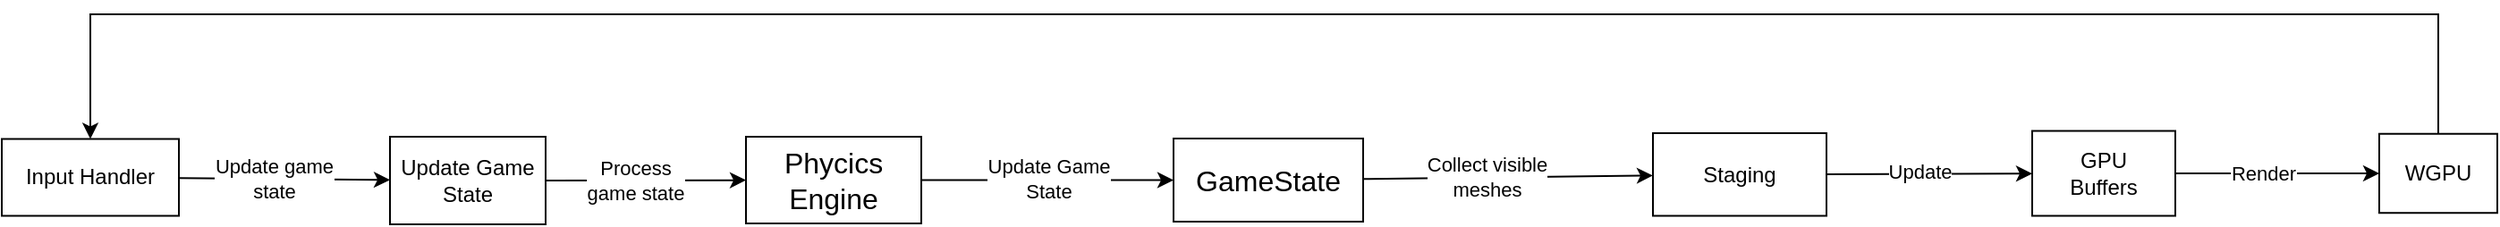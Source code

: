 <mxfile version="24.2.5" type="device" pages="2">
  <diagram name="Game Loop" id="3esBx3MiylTriN7ocXX8">
    <mxGraphModel dx="1303" dy="1230" grid="0" gridSize="10" guides="1" tooltips="1" connect="1" arrows="1" fold="1" page="0" pageScale="1" pageWidth="850" pageHeight="1100" math="0" shadow="0">
      <root>
        <mxCell id="0" />
        <mxCell id="1" parent="0" />
        <mxCell id="5RhlRhY_Nt4v1iWtN5Uq-1" value="&lt;font style=&quot;font-size: 16px;&quot;&gt;GameState&lt;/font&gt;" style="rounded=0;whiteSpace=wrap;html=1;" vertex="1" parent="1">
          <mxGeometry x="324" y="28.5" width="106" height="46.5" as="geometry" />
        </mxCell>
        <mxCell id="5RhlRhY_Nt4v1iWtN5Uq-2" value="GPU&lt;br&gt;Buffers" style="rounded=0;whiteSpace=wrap;html=1;" vertex="1" parent="1">
          <mxGeometry x="804" y="24.25" width="80" height="47.5" as="geometry" />
        </mxCell>
        <mxCell id="5RhlRhY_Nt4v1iWtN5Uq-31" style="edgeStyle=orthogonalEdgeStyle;rounded=0;orthogonalLoop=1;jettySize=auto;html=1;exitX=0.5;exitY=0;exitDx=0;exitDy=0;entryX=0.5;entryY=0;entryDx=0;entryDy=0;" edge="1" parent="1" source="5RhlRhY_Nt4v1iWtN5Uq-3" target="5RhlRhY_Nt4v1iWtN5Uq-9">
          <mxGeometry relative="1" as="geometry">
            <Array as="points">
              <mxPoint x="1031" y="-41" />
              <mxPoint x="-282" y="-41" />
            </Array>
          </mxGeometry>
        </mxCell>
        <mxCell id="5RhlRhY_Nt4v1iWtN5Uq-3" value="WGPU" style="rounded=0;whiteSpace=wrap;html=1;" vertex="1" parent="1">
          <mxGeometry x="998" y="25.87" width="66" height="44.25" as="geometry" />
        </mxCell>
        <mxCell id="5RhlRhY_Nt4v1iWtN5Uq-5" value="" style="endArrow=classic;html=1;rounded=0;" edge="1" parent="1" source="5RhlRhY_Nt4v1iWtN5Uq-2" target="5RhlRhY_Nt4v1iWtN5Uq-3">
          <mxGeometry width="50" height="50" relative="1" as="geometry">
            <mxPoint x="305" y="401" as="sourcePoint" />
            <mxPoint x="355" y="351" as="targetPoint" />
          </mxGeometry>
        </mxCell>
        <mxCell id="5RhlRhY_Nt4v1iWtN5Uq-21" value="Render" style="edgeLabel;html=1;align=center;verticalAlign=middle;resizable=0;points=[];" vertex="1" connectable="0" parent="5RhlRhY_Nt4v1iWtN5Uq-5">
          <mxGeometry x="-0.067" y="-1" relative="1" as="geometry">
            <mxPoint x="-4" y="-1" as="offset" />
          </mxGeometry>
        </mxCell>
        <mxCell id="5RhlRhY_Nt4v1iWtN5Uq-9" value="&lt;div&gt;&lt;span style=&quot;background-color: initial;&quot;&gt;Input Handler&lt;/span&gt;&lt;br&gt;&lt;/div&gt;" style="rounded=0;whiteSpace=wrap;html=1;" vertex="1" parent="1">
          <mxGeometry x="-331" y="28.75" width="99" height="43" as="geometry" />
        </mxCell>
        <mxCell id="5RhlRhY_Nt4v1iWtN5Uq-15" value="Staging" style="whiteSpace=wrap;html=1;" vertex="1" parent="1">
          <mxGeometry x="592" y="25.5" width="97" height="46.25" as="geometry" />
        </mxCell>
        <mxCell id="5RhlRhY_Nt4v1iWtN5Uq-18" value="" style="endArrow=classic;html=1;rounded=0;" edge="1" parent="1" source="5RhlRhY_Nt4v1iWtN5Uq-15" target="5RhlRhY_Nt4v1iWtN5Uq-2">
          <mxGeometry width="50" height="50" relative="1" as="geometry">
            <mxPoint x="411" y="257" as="sourcePoint" />
            <mxPoint x="461" y="207" as="targetPoint" />
          </mxGeometry>
        </mxCell>
        <mxCell id="5RhlRhY_Nt4v1iWtN5Uq-20" value="Update" style="edgeLabel;html=1;align=center;verticalAlign=middle;resizable=0;points=[];" vertex="1" connectable="0" parent="5RhlRhY_Nt4v1iWtN5Uq-18">
          <mxGeometry x="-0.095" y="2" relative="1" as="geometry">
            <mxPoint as="offset" />
          </mxGeometry>
        </mxCell>
        <mxCell id="5RhlRhY_Nt4v1iWtN5Uq-19" value="" style="endArrow=classic;html=1;rounded=0;" edge="1" parent="1" source="5RhlRhY_Nt4v1iWtN5Uq-1" target="5RhlRhY_Nt4v1iWtN5Uq-15">
          <mxGeometry width="50" height="50" relative="1" as="geometry">
            <mxPoint x="615" y="-24" as="sourcePoint" />
            <mxPoint x="461" y="207" as="targetPoint" />
          </mxGeometry>
        </mxCell>
        <mxCell id="5RhlRhY_Nt4v1iWtN5Uq-30" value="Collect visible&lt;br&gt;meshes" style="edgeLabel;html=1;align=center;verticalAlign=middle;resizable=0;points=[];" vertex="1" connectable="0" parent="5RhlRhY_Nt4v1iWtN5Uq-19">
          <mxGeometry x="-0.56" relative="1" as="geometry">
            <mxPoint x="33" y="-1" as="offset" />
          </mxGeometry>
        </mxCell>
        <mxCell id="5RhlRhY_Nt4v1iWtN5Uq-22" value="" style="endArrow=classic;html=1;rounded=0;" edge="1" parent="1" source="5RhlRhY_Nt4v1iWtN5Uq-9" target="5RhlRhY_Nt4v1iWtN5Uq-25">
          <mxGeometry width="50" height="50" relative="1" as="geometry">
            <mxPoint x="581" y="144.5" as="sourcePoint" />
            <mxPoint x="-147" y="51.5" as="targetPoint" />
          </mxGeometry>
        </mxCell>
        <mxCell id="5RhlRhY_Nt4v1iWtN5Uq-23" value="Update game &lt;br&gt;state" style="edgeLabel;html=1;align=center;verticalAlign=middle;resizable=0;points=[];" vertex="1" connectable="0" parent="5RhlRhY_Nt4v1iWtN5Uq-22">
          <mxGeometry x="0.067" relative="1" as="geometry">
            <mxPoint x="-10" as="offset" />
          </mxGeometry>
        </mxCell>
        <mxCell id="5RhlRhY_Nt4v1iWtN5Uq-24" value="&lt;span style=&quot;font-size: 16px;&quot;&gt;Phycics&lt;/span&gt;&lt;div&gt;&lt;span style=&quot;font-size: 16px;&quot;&gt;Engine&lt;/span&gt;&lt;/div&gt;" style="rounded=0;whiteSpace=wrap;html=1;" vertex="1" parent="1">
          <mxGeometry x="85" y="27.5" width="98" height="48.5" as="geometry" />
        </mxCell>
        <mxCell id="5RhlRhY_Nt4v1iWtN5Uq-25" value="Update Game State" style="whiteSpace=wrap;html=1;" vertex="1" parent="1">
          <mxGeometry x="-114" y="27.5" width="87" height="49" as="geometry" />
        </mxCell>
        <mxCell id="5RhlRhY_Nt4v1iWtN5Uq-26" value="" style="endArrow=classic;html=1;rounded=0;" edge="1" parent="1" source="5RhlRhY_Nt4v1iWtN5Uq-25" target="5RhlRhY_Nt4v1iWtN5Uq-24">
          <mxGeometry width="50" height="50" relative="1" as="geometry">
            <mxPoint x="60" y="31" as="sourcePoint" />
            <mxPoint x="110" y="-19" as="targetPoint" />
            <Array as="points" />
          </mxGeometry>
        </mxCell>
        <mxCell id="5RhlRhY_Nt4v1iWtN5Uq-32" value="Process&lt;br&gt;game state" style="edgeLabel;html=1;align=center;verticalAlign=middle;resizable=0;points=[];" vertex="1" connectable="0" parent="5RhlRhY_Nt4v1iWtN5Uq-26">
          <mxGeometry x="-0.108" relative="1" as="geometry">
            <mxPoint as="offset" />
          </mxGeometry>
        </mxCell>
        <mxCell id="5RhlRhY_Nt4v1iWtN5Uq-27" value="" style="endArrow=classic;html=1;rounded=0;" edge="1" parent="1" source="5RhlRhY_Nt4v1iWtN5Uq-24" target="5RhlRhY_Nt4v1iWtN5Uq-1">
          <mxGeometry width="50" height="50" relative="1" as="geometry">
            <mxPoint x="7" y="28" as="sourcePoint" />
            <mxPoint x="57" y="-22" as="targetPoint" />
          </mxGeometry>
        </mxCell>
        <mxCell id="5RhlRhY_Nt4v1iWtN5Uq-28" value="Update Game&lt;br&gt;State" style="edgeLabel;html=1;align=center;verticalAlign=middle;resizable=0;points=[];" vertex="1" connectable="0" parent="5RhlRhY_Nt4v1iWtN5Uq-27">
          <mxGeometry x="-0.268" y="-1" relative="1" as="geometry">
            <mxPoint x="19" y="-2" as="offset" />
          </mxGeometry>
        </mxCell>
      </root>
    </mxGraphModel>
  </diagram>
  <diagram id="xWSdsE2uIlk46cagmQxe" name="Architecture">
    <mxGraphModel dx="1959" dy="1497" grid="0" gridSize="10" guides="1" tooltips="1" connect="1" arrows="1" fold="1" page="0" pageScale="1" pageWidth="850" pageHeight="1100" math="0" shadow="0">
      <root>
        <mxCell id="0" />
        <mxCell id="1" parent="0" />
        <mxCell id="LuiPVQ2kHAIDUi5gGHtN-1" value="Mouse&lt;br&gt;Senstivity" style="rounded=0;whiteSpace=wrap;html=1;" vertex="1" parent="1">
          <mxGeometry x="-623" y="-486" width="65" height="40.5" as="geometry" />
        </mxCell>
        <mxCell id="LuiPVQ2kHAIDUi5gGHtN-2" value="Game State" style="whiteSpace=wrap;html=1;" vertex="1" parent="1">
          <mxGeometry x="-716" y="-373" width="76" height="37" as="geometry" />
        </mxCell>
        <mxCell id="LuiPVQ2kHAIDUi5gGHtN-3" value="Renderer" style="whiteSpace=wrap;html=1;" vertex="1" parent="1">
          <mxGeometry x="-467" y="-310" width="67" height="30" as="geometry" />
        </mxCell>
        <mxCell id="LuiPVQ2kHAIDUi5gGHtN-4" value="Camera" style="whiteSpace=wrap;html=1;" vertex="1" parent="1">
          <mxGeometry x="-778" y="-528" width="55" height="24" as="geometry" />
        </mxCell>
        <mxCell id="Z93hOCOSrr8EOUs0kEAd-1" value="Players" style="rounded=0;whiteSpace=wrap;html=1;" vertex="1" parent="1">
          <mxGeometry x="-876" y="-489" width="54" height="28" as="geometry" />
        </mxCell>
        <mxCell id="Z93hOCOSrr8EOUs0kEAd-2" value="" style="endArrow=classic;html=1;rounded=0;" edge="1" parent="1" source="LuiPVQ2kHAIDUi5gGHtN-2" target="Z93hOCOSrr8EOUs0kEAd-1">
          <mxGeometry width="50" height="50" relative="1" as="geometry">
            <mxPoint x="-662" y="-398" as="sourcePoint" />
            <mxPoint x="-612" y="-448" as="targetPoint" />
          </mxGeometry>
        </mxCell>
        <mxCell id="Z93hOCOSrr8EOUs0kEAd-3" value="" style="endArrow=classic;html=1;rounded=0;" edge="1" parent="1" source="LuiPVQ2kHAIDUi5gGHtN-2" target="LuiPVQ2kHAIDUi5gGHtN-4">
          <mxGeometry width="50" height="50" relative="1" as="geometry">
            <mxPoint x="-795" y="-364" as="sourcePoint" />
            <mxPoint x="-745" y="-414" as="targetPoint" />
          </mxGeometry>
        </mxCell>
        <mxCell id="Z93hOCOSrr8EOUs0kEAd-4" value="GLTF&lt;br&gt;Assets" style="whiteSpace=wrap;html=1;" vertex="1" parent="1">
          <mxGeometry x="-904" y="-424" width="58" height="34" as="geometry" />
        </mxCell>
        <mxCell id="Z93hOCOSrr8EOUs0kEAd-5" value="" style="endArrow=classic;html=1;rounded=0;" edge="1" parent="1" source="LuiPVQ2kHAIDUi5gGHtN-2" target="Z93hOCOSrr8EOUs0kEAd-4">
          <mxGeometry width="50" height="50" relative="1" as="geometry">
            <mxPoint x="-795" y="-364" as="sourcePoint" />
            <mxPoint x="-745" y="-414" as="targetPoint" />
          </mxGeometry>
        </mxCell>
        <mxCell id="Z93hOCOSrr8EOUs0kEAd-7" value="Speed" style="whiteSpace=wrap;html=1;" vertex="1" parent="1">
          <mxGeometry x="-692" y="-555" width="54" height="29" as="geometry" />
        </mxCell>
        <mxCell id="Z93hOCOSrr8EOUs0kEAd-8" value="Last update" style="whiteSpace=wrap;html=1;" vertex="1" parent="1">
          <mxGeometry x="-910" y="-339" width="54" height="29" as="geometry" />
        </mxCell>
        <mxCell id="Z93hOCOSrr8EOUs0kEAd-9" value="" style="endArrow=classic;html=1;rounded=0;" edge="1" parent="1" source="LuiPVQ2kHAIDUi5gGHtN-2" target="Z93hOCOSrr8EOUs0kEAd-8">
          <mxGeometry width="50" height="50" relative="1" as="geometry">
            <mxPoint x="-797" y="-362" as="sourcePoint" />
            <mxPoint x="-747" y="-412" as="targetPoint" />
          </mxGeometry>
        </mxCell>
        <mxCell id="Z93hOCOSrr8EOUs0kEAd-10" value="" style="endArrow=classic;html=1;rounded=0;" edge="1" parent="1" source="LuiPVQ2kHAIDUi5gGHtN-2" target="Z93hOCOSrr8EOUs0kEAd-7">
          <mxGeometry width="50" height="50" relative="1" as="geometry">
            <mxPoint x="-797" y="-362" as="sourcePoint" />
            <mxPoint x="-747" y="-412" as="targetPoint" />
          </mxGeometry>
        </mxCell>
        <mxCell id="Z93hOCOSrr8EOUs0kEAd-12" value="" style="endArrow=classic;html=1;rounded=0;" edge="1" parent="1" source="LuiPVQ2kHAIDUi5gGHtN-2" target="LuiPVQ2kHAIDUi5gGHtN-1">
          <mxGeometry width="50" height="50" relative="1" as="geometry">
            <mxPoint x="-703" y="-333" as="sourcePoint" />
            <mxPoint x="-653" y="-383" as="targetPoint" />
          </mxGeometry>
        </mxCell>
        <mxCell id="W6wkmll6jMvTXv3pT3cO-1" value="Game&lt;br&gt;&lt;div&gt;Engine&lt;/div&gt;" style="whiteSpace=wrap;html=1;" vertex="1" parent="1">
          <mxGeometry x="-621" y="-280" width="61" height="41" as="geometry" />
        </mxCell>
        <mxCell id="W6wkmll6jMvTXv3pT3cO-2" value="" style="endArrow=classic;html=1;rounded=0;" edge="1" parent="1" source="W6wkmll6jMvTXv3pT3cO-1" target="LuiPVQ2kHAIDUi5gGHtN-2">
          <mxGeometry width="50" height="50" relative="1" as="geometry">
            <mxPoint x="-566" y="-303" as="sourcePoint" />
            <mxPoint x="-516" y="-353" as="targetPoint" />
          </mxGeometry>
        </mxCell>
        <mxCell id="W6wkmll6jMvTXv3pT3cO-3" value="" style="endArrow=classic;html=1;rounded=0;" edge="1" parent="1" source="W6wkmll6jMvTXv3pT3cO-1" target="LuiPVQ2kHAIDUi5gGHtN-3">
          <mxGeometry width="50" height="50" relative="1" as="geometry">
            <mxPoint x="-566" y="-303" as="sourcePoint" />
            <mxPoint x="-516" y="-353" as="targetPoint" />
          </mxGeometry>
        </mxCell>
        <mxCell id="IjWPlXw_dhWHJYVynhJu-1" value="WGPU" style="whiteSpace=wrap;html=1;" vertex="1" parent="1">
          <mxGeometry x="-407" y="-398" width="65" height="31" as="geometry" />
        </mxCell>
        <mxCell id="v2AQMiiW767Zbir0Rz4g-1" value="" style="endArrow=classic;html=1;rounded=0;" edge="1" parent="1" source="LuiPVQ2kHAIDUi5gGHtN-3" target="IjWPlXw_dhWHJYVynhJu-1">
          <mxGeometry width="50" height="50" relative="1" as="geometry">
            <mxPoint x="-428" y="-374" as="sourcePoint" />
            <mxPoint x="-378" y="-424" as="targetPoint" />
          </mxGeometry>
        </mxCell>
        <mxCell id="QAyzz2cccHOGsdTfh78b-1" value="Phycics&lt;br&gt;Engine" style="rounded=0;whiteSpace=wrap;html=1;" vertex="1" parent="1">
          <mxGeometry x="-664" y="-166" width="60" height="35" as="geometry" />
        </mxCell>
        <mxCell id="hpb20aQyNyJH9Idzyjvu-1" value="" style="endArrow=classic;html=1;rounded=0;" edge="1" parent="1" source="W6wkmll6jMvTXv3pT3cO-1" target="QAyzz2cccHOGsdTfh78b-1">
          <mxGeometry width="50" height="50" relative="1" as="geometry">
            <mxPoint x="-575" y="-329" as="sourcePoint" />
            <mxPoint x="-525" y="-379" as="targetPoint" />
          </mxGeometry>
        </mxCell>
        <mxCell id="vk0q4bqFwNRCPcR6JTiS-1" value="Last Buffer states" style="whiteSpace=wrap;html=1;" vertex="1" parent="1">
          <mxGeometry x="-407" y="-200" width="70" height="43" as="geometry" />
        </mxCell>
        <mxCell id="vk0q4bqFwNRCPcR6JTiS-2" value="" style="endArrow=classic;html=1;rounded=0;" edge="1" parent="1" source="LuiPVQ2kHAIDUi5gGHtN-3" target="vk0q4bqFwNRCPcR6JTiS-1">
          <mxGeometry width="50" height="50" relative="1" as="geometry">
            <mxPoint x="-656" y="-310" as="sourcePoint" />
            <mxPoint x="-606" y="-360" as="targetPoint" />
          </mxGeometry>
        </mxCell>
      </root>
    </mxGraphModel>
  </diagram>
</mxfile>
